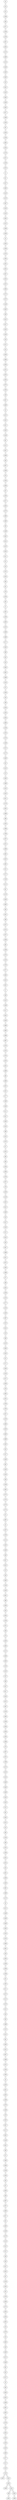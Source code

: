 graph {
n0;
n1;
n2;
n3;
n4;
n5;
n6;
n7;
n8;
n9;
n10;
n11;
n12;
n13;
n14;
n15;
n16;
n17;
n18;
n19;
n20;
n21;
n22;
n23;
n24;
n25;
n26;
n27;
n28;
n29;
n30;
n31;
n32;
n33;
n34;
n35;
n36;
n37;
n38;
n39;
n40;
n41;
n42;
n43;
n44;
n45;
n46;
n47;
n48;
n49;
n50;
n51;
n52;
n53;
n54;
n55;
n56;
n57;
n58;
n59;
n60;
n61;
n62;
n63;
n64;
n65;
n66;
n67;
n68;
n69;
n70;
n71;
n72;
n73;
n74;
n75;
n76;
n77;
n78;
n79;
n80;
n81;
n82;
n83;
n84;
n85;
n86;
n87;
n88;
n89;
n90;
n91;
n92;
n93;
n94;
n95;
n96;
n97;
n98;
n99;
n100;
n101;
n102;
n103;
n104;
n105;
n106;
n107;
n108;
n109;
n110;
n111;
n112;
n113;
n114;
n115;
n116;
n117;
n118;
n119;
n120;
n121;
n122;
n123;
n124;
n125;
n126;
n127;
n128;
n129;
n130;
n131;
n132;
n133;
n134;
n135;
n136;
n137;
n138;
n139;
n140;
n141;
n142;
n143;
n144;
n145;
n146;
n147;
n148;
n149;
n150;
n151;
n152;
n153;
n154;
n155;
n156;
n157;
n158;
n159;
n160;
n161;
n162;
n163;
n164;
n165;
n166;
n167;
n168;
n169;
n170;
n171;
n172;
n173;
n174;
n175;
n176;
n177;
n178;
n179;
n180;
n181;
n182;
n183;
n184;
n185;
n186;
n187;
n188;
n189;
n190;
n191;
n192;
n193;
n194;
n195;
n196;
n197;
n198;
n199;
n200;
n201;
n202;
n203;
n204;
n205;
n206;
n207;
n208;
n209;
n210;
n211;
n212;
n213;
n214;
n215;
n216;
n217;
n218;
n219;
n220;
n221;
n222;
n223;
n224;
n225;
n226;
n227;
n228;
n229;
n230;
n231;
n232;
n233;
n234;
n235;
n236;
n237;
n238;
n239;
n240;
n241;
n242;
n243;
n244;
n245;
n246;
n247;
n248;
n249;
n250;
n251;
n252;
n253;
n254;
n255;
n256;
n257;
n258;
n259;
n260;
n261;
n262;
n263;
n264;
n265;
n266;
n267;
n268;
n269;
n270;
n271;
n272;
n273;
n274;
n275;
n276;
n277;
n278;
n279;
n280;
n281;
n282;
n283;
n284;
n285;
n286;
n287;
n288;
n289;
n290;
n291;
n292;
n293;
n294;
n295;
n296;
n297;
n298;
n299;
n300;
n301;
n302;
n303;
n304;
n305;
n306;
n307;
n308;
n309;
n310;
n311;
n312;
n313;
n314;
n315;
n316;
n317;
n318;
n319;
n320;
n321;
n322;
n323;
n324;
n325;
n326;
n327;
n328;
n329;
n330;
n331;
n332;
n333;
n334;
n335;
n336;
n337;
n338;
n339;
n340;
n341;
n342;
n343;
n344;
n345;
n346;
n347;
n348;
n349;
n350;
n351;
n352;
n353;
n354;
n355;
n356;
n357;
n358;
n359;
n360;
n361;
n362;
n363;
n364;
n365;
n366;
n367;
n368;
n369;
n370;
n371;
n372;
n373;
n374;
n375;
n376;
n377;
n378;
n379;
n380;
n381;
n382;
n383;
n384;
n385;
n386;
n387;
n388;
n389;
n390;
n391;
n392;
n393;
n394;
n395;
n396;
n397;
n398;
n399;
n400;
n401;
n402;
n403;
n404;
n405;
n406;
n407;
n408;
n409;
n410;
n411;
n412;
n413;
n414;
n415;
n416;
n417;
n418;
n419;
n420;
n421;
n422;
n423;
n424;
n425;
n426;
n427;
n428;
n429;
n430;
n431;
n432;
n433;
n434;
n435;
n436;
n437;
n438;
n439;
n440;
n441;
n442;
n443;
n444;
n445;
n446;
n447;
n448;
n449;
n450;
n451;
n452;
n453;
n454;
n455;
n456;
n457;
n458;
n459;
n460;
n461;
n462;
n463;
n464;
n465;
n466;
n467;
n468;
n469;
n470;
n471;
n472;
n473;
n474;
n475;
n476;
n477;
n478;
n479;
n480;
n481;
n482;
n483;
n484;
n485;
n486;
n487;
n488;
n489;
n490;
n491;
n492;
n493;
n494;
n495;
n496;
n497;
n498;
n499;
n0 -- n14;
n1 -- n310;
n1 -- n47;
n2 -- n481;
n2 -- n92;
n3 -- n408;
n3 -- n474;
n4 -- n454;
n4 -- n338;
n5 -- n397;
n5 -- n197;
n6 -- n375;
n6 -- n170;
n7 -- n331;
n7 -- n38;
n8 -- n372;
n8 -- n83;
n9 -- n383;
n9 -- n418;
n10 -- n232;
n10 -- n21;
n11 -- n174;
n11 -- n397;
n12 -- n189;
n12 -- n14;
n13 -- n65;
n13 -- n215;
n14 -- n0;
n14 -- n12;
n15 -- n458;
n15 -- n121;
n16 -- n290;
n16 -- n147;
n17 -- n202;
n17 -- n470;
n18 -- n358;
n18 -- n482;
n19 -- n100;
n19 -- n121;
n20 -- n55;
n20 -- n365;
n21 -- n411;
n21 -- n10;
n22 -- n334;
n22 -- n271;
n23 -- n352;
n23 -- n476;
n24 -- n439;
n24 -- n340;
n25 -- n351;
n25 -- n414;
n26 -- n493;
n26 -- n280;
n27 -- n35;
n27 -- n450;
n28 -- n265;
n28 -- n491;
n29 -- n239;
n29 -- n257;
n30 -- n48;
n30 -- n237;
n31 -- n317;
n31 -- n263;
n32 -- n409;
n32 -- n153;
n33 -- n300;
n33 -- n261;
n34 -- n493;
n34 -- n476;
n35 -- n165;
n35 -- n27;
n36 -- n341;
n36 -- n362;
n37 -- n332;
n37 -- n126;
n38 -- n132;
n38 -- n7;
n39 -- n104;
n39 -- n249;
n40 -- n73;
n40 -- n465;
n41 -- n76;
n41 -- n84;
n42 -- n479;
n42 -- n355;
n43 -- n456;
n43 -- n98;
n44 -- n131;
n44 -- n93;
n45 -- n309;
n45 -- n337;
n46 -- n327;
n46 -- n269;
n47 -- n1;
n47 -- n107;
n48 -- n422;
n48 -- n30;
n49 -- n350;
n49 -- n437;
n50 -- n407;
n50 -- n424;
n51 -- n198;
n51 -- n492;
n52 -- n61;
n52 -- n372;
n53 -- n427;
n53 -- n262;
n54 -- n344;
n54 -- n200;
n55 -- n66;
n55 -- n20;
n56 -- n241;
n56 -- n74;
n57 -- n308;
n57 -- n163;
n58 -- n450;
n58 -- n367;
n59 -- n410;
n59 -- n400;
n60 -- n140;
n60 -- n242;
n61 -- n446;
n61 -- n52;
n62 -- n288;
n62 -- n183;
n63 -- n392;
n63 -- n441;
n64 -- n164;
n64 -- n80;
n65 -- n13;
n65 -- n140;
n66 -- n404;
n66 -- n55;
n67 -- n112;
n67 -- n136;
n68 -- n287;
n68 -- n167;
n69 -- n137;
n69 -- n441;
n70 -- n289;
n70 -- n307;
n71 -- n460;
n71 -- n90;
n72 -- n456;
n72 -- n145;
n73 -- n315;
n73 -- n40;
n74 -- n428;
n74 -- n56;
n75 -- n153;
n75 -- n385;
n76 -- n229;
n76 -- n41;
n77 -- n488;
n77 -- n88;
n78 -- n199;
n78 -- n333;
n79 -- n96;
n79 -- n324;
n80 -- n202;
n80 -- n64;
n81 -- n213;
n81 -- n295;
n82 -- n348;
n82 -- n166;
n83 -- n443;
n83 -- n8;
n84 -- n320;
n84 -- n41;
n85 -- n188;
n85 -- n480;
n86 -- n469;
n86 -- n453;
n87 -- n184;
n87 -- n459;
n88 -- n77;
n88 -- n442;
n89 -- n301;
n89 -- n200;
n90 -- n71;
n90 -- n431;
n91 -- n292;
n91 -- n231;
n92 -- n229;
n92 -- n2;
n93 -- n496;
n93 -- n44;
n94 -- n189;
n94 -- n471;
n95 -- n489;
n95 -- n360;
n96 -- n79;
n96 -- n276;
n97 -- n179;
n97 -- n274;
n98 -- n43;
n98 -- n326;
n99 -- n220;
n99 -- n152;
n100 -- n19;
n100 -- n235;
n101 -- n295;
n101 -- n457;
n102 -- n386;
n102 -- n203;
n103 -- n261;
n103 -- n495;
n104 -- n183;
n104 -- n39;
n105 -- n416;
n105 -- n233;
n106 -- n463;
n106 -- n346;
n107 -- n393;
n107 -- n47;
n108 -- n159;
n108 -- n471;
n109 -- n176;
n109 -- n263;
n110 -- n498;
n110 -- n304;
n111 -- n336;
n111 -- n247;
n112 -- n347;
n112 -- n67;
n113 -- n494;
n113 -- n349;
n114 -- n240;
n114 -- n182;
n115 -- n378;
n115 -- n473;
n116 -- n244;
n116 -- n412;
n117 -- n196;
n117 -- n445;
n118 -- n162;
n118 -- n264;
n119 -- n176;
n119 -- n413;
n120 -- n387;
n120 -- n142;
n121 -- n15;
n121 -- n19;
n122 -- n296;
n122 -- n395;
n123 -- n394;
n123 -- n339;
n124 -- n248;
n124 -- n498;
n125 -- n177;
n125 -- n238;
n126 -- n37;
n126 -- n355;
n127 -- n358;
n127 -- n144;
n128 -- n463;
n128 -- n497;
n129 -- n181;
n129 -- n239;
n130 -- n207;
n130 -- n484;
n131 -- n378;
n131 -- n44;
n132 -- n196;
n132 -- n38;
n133 -- n429;
n133 -- n395;
n134 -- n177;
n134 -- n180;
n135 -- n254;
n135 -- n466;
n136 -- n335;
n136 -- n67;
n137 -- n69;
n137 -- n214;
n138 -- n459;
n138 -- n462;
n139 -- n306;
n139 -- n165;
n140 -- n60;
n140 -- n65;
n141 -- n499;
n141 -- n194;
n142 -- n319;
n142 -- n120;
n143 -- n250;
n143 -- n224;
n144 -- n127;
n144 -- n260;
n145 -- n72;
n145 -- n399;
n146 -- n400;
n146 -- n370;
n147 -- n16;
n147 -- n230;
n148 -- n281;
n148 -- n431;
n149 -- n483;
n149 -- n253;
n150 -- n228;
n150 -- n287;
n151 -- n204;
n151 -- n225;
n152 -- n99;
n152 -- n470;
n153 -- n75;
n153 -- n32;
n154 -- n216;
n154 -- n449;
n155 -- n266;
n155 -- n303;
n156 -- n310;
n156 -- n412;
n157 -- n348;
n157 -- n214;
n158 -- n344;
n158 -- n241;
n159 -- n108;
n159 -- n297;
n160 -- n242;
n160 -- n342;
n161 -- n321;
n161 -- n474;
n162 -- n118;
n162 -- n345;
n163 -- n57;
n163 -- n217;
n164 -- n284;
n164 -- n64;
n165 -- n35;
n165 -- n139;
n166 -- n82;
n166 -- n224;
n167 -- n68;
n167 -- n417;
n168 -- n375;
n168 -- n209;
n169 -- n313;
n169 -- n219;
n170 -- n389;
n170 -- n6;
n171 -- n404;
n171 -- n398;
n172 -- n281;
n172 -- n267;
n173 -- n313;
n173 -- n409;
n174 -- n11;
n174 -- n278;
n175 -- n205;
n175 -- n436;
n176 -- n109;
n176 -- n119;
n177 -- n134;
n177 -- n125;
n178 -- n421;
n178 -- n302;
n179 -- n356;
n179 -- n97;
n180 -- n134;
n180 -- n487;
n181 -- n129;
n181 -- n415;
n182 -- n114;
n182 -- n269;
n183 -- n104;
n183 -- n62;
n184 -- n87;
n184 -- n406;
n185 -- n289;
n185 -- n328;
n186 -- n425;
n186 -- n379;
n187 -- n312;
n187 -- n299;
n188 -- n402;
n188 -- n85;
n189 -- n94;
n189 -- n12;
n190 -- n303;
n190 -- n481;
n191 -- n482;
n191 -- n258;
n192 -- n326;
n192 -- n444;
n193 -- n301;
n193 -- n246;
n194 -- n383;
n194 -- n141;
n195 -- n435;
n195 -- n341;
n195 -- n286;
n196 -- n117;
n196 -- n132;
n197 -- n240;
n197 -- n5;
n198 -- n208;
n198 -- n51;
n199 -- n379;
n199 -- n78;
n200 -- n54;
n200 -- n89;
n201 -- n322;
n201 -- n277;
n202 -- n17;
n202 -- n80;
n203 -- n102;
n203 -- n421;
n204 -- n390;
n204 -- n151;
n205 -- n175;
n205 -- n234;
n206 -- n434;
n206 -- n440;
n207 -- n130;
n207 -- n293;
n208 -- n198;
n208 -- n236;
n209 -- n448;
n209 -- n168;
n210 -- n273;
n210 -- n278;
n211 -- n492;
n211 -- n473;
n212 -- n377;
n212 -- n243;
n213 -- n81;
n213 -- n223;
n214 -- n137;
n214 -- n157;
n215 -- n292;
n215 -- n13;
n216 -- n376;
n216 -- n154;
n217 -- n343;
n217 -- n163;
n218 -- n393;
n218 -- n279;
n219 -- n169;
n219 -- n253;
n220 -- n99;
n220 -- n285;
n221 -- n424;
n221 -- n230;
n222 -- n364;
n222 -- n245;
n223 -- n213;
n223 -- n496;
n224 -- n166;
n224 -- n143;
n225 -- n353;
n225 -- n151;
n226 -- n284;
n226 -- n257;
n227 -- n410;
n227 -- n235;
n228 -- n330;
n228 -- n150;
n229 -- n76;
n229 -- n92;
n230 -- n147;
n230 -- n221;
n231 -- n420;
n231 -- n91;
n232 -- n320;
n232 -- n10;
n233 -- n345;
n233 -- n105;
n234 -- n352;
n234 -- n205;
n235 -- n100;
n235 -- n227;
n236 -- n265;
n236 -- n208;
n237 -- n332;
n237 -- n30;
n238 -- n442;
n238 -- n125;
n239 -- n129;
n239 -- n29;
n240 -- n114;
n240 -- n197;
n241 -- n56;
n241 -- n158;
n242 -- n60;
n242 -- n160;
n243 -- n318;
n243 -- n212;
n244 -- n116;
n244 -- n462;
n245 -- n447;
n245 -- n222;
n246 -- n193;
n246 -- n465;
n247 -- n111;
n247 -- n285;
n248 -- n283;
n248 -- n124;
n249 -- n382;
n249 -- n39;
n250 -- n371;
n250 -- n143;
n251 -- n381;
n251 -- n272;
n252 -- n298;
n252 -- n307;
n253 -- n219;
n253 -- n149;
n254 -- n135;
n254 -- n305;
n255 -- n331;
n255 -- n464;
n256 -- n282;
n256 -- n495;
n257 -- n29;
n257 -- n226;
n258 -- n191;
n258 -- n293;
n259 -- n272;
n259 -- n274;
n260 -- n271;
n260 -- n144;
n261 -- n103;
n261 -- n33;
n262 -- n368;
n262 -- n53;
n263 -- n31;
n263 -- n109;
n264 -- n118;
n264 -- n432;
n265 -- n28;
n265 -- n236;
n266 -- n398;
n266 -- n155;
n267 -- n172;
n267 -- n333;
n268 -- n485;
n268 -- n387;
n269 -- n46;
n269 -- n182;
n270 -- n343;
n270 -- n380;
n271 -- n260;
n271 -- n22;
n272 -- n251;
n272 -- n259;
n273 -- n382;
n273 -- n210;
n274 -- n259;
n274 -- n97;
n275 -- n364;
n275 -- n370;
n276 -- n96;
n276 -- n384;
n277 -- n201;
n277 -- n468;
n278 -- n174;
n278 -- n210;
n279 -- n467;
n279 -- n218;
n280 -- n26;
n280 -- n374;
n281 -- n172;
n281 -- n148;
n282 -- n256;
n282 -- n477;
n283 -- n300;
n283 -- n248;
n284 -- n164;
n284 -- n226;
n285 -- n220;
n285 -- n247;
n286 -- n195;
n287 -- n68;
n287 -- n150;
n288 -- n427;
n288 -- n62;
n289 -- n185;
n289 -- n70;
n290 -- n415;
n290 -- n16;
n291 -- n455;
n291 -- n394;
n292 -- n91;
n292 -- n215;
n293 -- n207;
n293 -- n258;
n294 -- n341;
n294 -- n388;
n295 -- n81;
n295 -- n101;
n296 -- n338;
n296 -- n122;
n297 -- n159;
n297 -- n304;
n298 -- n252;
n298 -- n376;
n299 -- n187;
n299 -- n366;
n300 -- n283;
n300 -- n33;
n301 -- n193;
n301 -- n89;
n302 -- n178;
n302 -- n469;
n303 -- n190;
n303 -- n155;
n304 -- n110;
n304 -- n297;
n305 -- n448;
n305 -- n254;
n306 -- n460;
n306 -- n139;
n307 -- n252;
n307 -- n70;
n308 -- n57;
n308 -- n340;
n309 -- n347;
n309 -- n45;
n310 -- n1;
n310 -- n156;
n311 -- n472;
n311 -- n369;
n312 -- n187;
n312 -- n396;
n313 -- n169;
n313 -- n173;
n314 -- n402;
n314 -- n478;
n315 -- n73;
n315 -- n327;
n316 -- n475;
n316 -- n417;
n317 -- n31;
n317 -- n490;
n318 -- n435;
n318 -- n433;
n318 -- n243;
n319 -- n419;
n319 -- n142;
n320 -- n232;
n320 -- n84;
n321 -- n335;
n321 -- n161;
n322 -- n201;
n322 -- n360;
n323 -- n324;
n323 -- n487;
n324 -- n79;
n324 -- n323;
n325 -- n443;
n325 -- n438;
n326 -- n192;
n326 -- n98;
n327 -- n315;
n327 -- n46;
n328 -- n185;
n328 -- n346;
n329 -- n403;
n329 -- n484;
n330 -- n228;
n330 -- n349;
n331 -- n7;
n331 -- n255;
n332 -- n37;
n332 -- n237;
n333 -- n267;
n333 -- n78;
n334 -- n384;
n334 -- n22;
n335 -- n321;
n335 -- n136;
n336 -- n111;
n336 -- n468;
n337 -- n439;
n337 -- n45;
n338 -- n4;
n338 -- n296;
n339 -- n454;
n339 -- n123;
n340 -- n308;
n340 -- n24;
n341 -- n294;
n341 -- n36;
n341 -- n195;
n342 -- n160;
n342 -- n414;
n343 -- n270;
n343 -- n217;
n344 -- n54;
n344 -- n158;
n345 -- n162;
n345 -- n233;
n346 -- n328;
n346 -- n106;
n347 -- n309;
n347 -- n112;
n348 -- n82;
n348 -- n157;
n349 -- n330;
n349 -- n113;
n350 -- n49;
n350 -- n373;
n351 -- n359;
n351 -- n25;
n352 -- n23;
n352 -- n234;
n353 -- n225;
n353 -- n373;
n354 -- n411;
n354 -- n478;
n355 -- n126;
n355 -- n42;
n356 -- n179;
n356 -- n392;
n357 -- n367;
n357 -- n490;
n358 -- n18;
n358 -- n127;
n359 -- n351;
n359 -- n430;
n360 -- n322;
n360 -- n95;
n361 -- n389;
n361 -- n430;
n362 -- n36;
n363 -- n416;
n363 -- n377;
n364 -- n222;
n364 -- n275;
n365 -- n391;
n365 -- n20;
n366 -- n299;
n366 -- n453;
n367 -- n58;
n367 -- n357;
n368 -- n403;
n368 -- n262;
n369 -- n407;
n369 -- n311;
n370 -- n275;
n370 -- n146;
n371 -- n250;
n371 -- n464;
n372 -- n8;
n372 -- n52;
n373 -- n350;
n373 -- n353;
n374 -- n446;
n374 -- n280;
n375 -- n168;
n375 -- n6;
n376 -- n216;
n376 -- n298;
n377 -- n363;
n377 -- n212;
n378 -- n131;
n378 -- n115;
n379 -- n199;
n379 -- n186;
n380 -- n270;
n380 -- n480;
n381 -- n251;
n381 -- n423;
n382 -- n273;
n382 -- n249;
n383 -- n9;
n383 -- n194;
n384 -- n334;
n384 -- n276;
n385 -- n75;
n385 -- n386;
n386 -- n102;
n386 -- n385;
n387 -- n268;
n387 -- n120;
n388 -- n294;
n389 -- n361;
n389 -- n170;
n390 -- n204;
n390 -- n458;
n391 -- n365;
n391 -- n399;
n392 -- n356;
n392 -- n63;
n393 -- n107;
n393 -- n218;
n394 -- n291;
n394 -- n123;
n395 -- n133;
n395 -- n122;
n396 -- n312;
n396 -- n461;
n397 -- n11;
n397 -- n5;
n398 -- n266;
n398 -- n171;
n399 -- n391;
n399 -- n145;
n400 -- n146;
n400 -- n59;
n401 -- n438;
n401 -- n432;
n402 -- n188;
n402 -- n314;
n403 -- n368;
n403 -- n329;
n404 -- n66;
n404 -- n171;
n405 -- n488;
n405 -- n472;
n406 -- n184;
n406 -- n477;
n407 -- n369;
n407 -- n50;
n408 -- n437;
n408 -- n3;
n409 -- n32;
n409 -- n173;
n410 -- n59;
n410 -- n227;
n411 -- n354;
n411 -- n21;
n412 -- n116;
n412 -- n156;
n413 -- n422;
n413 -- n119;
n414 -- n25;
n414 -- n342;
n415 -- n181;
n415 -- n290;
n416 -- n363;
n416 -- n105;
n417 -- n316;
n417 -- n167;
n418 -- n451;
n418 -- n9;
n419 -- n319;
n419 -- n452;
n420 -- n434;
n420 -- n231;
n421 -- n178;
n421 -- n203;
n422 -- n48;
n422 -- n413;
n423 -- n381;
n423 -- n461;
n424 -- n221;
n424 -- n50;
n425 -- n451;
n425 -- n186;
n426 -- n445;
n426 -- n486;
n427 -- n288;
n427 -- n53;
n428 -- n494;
n428 -- n74;
n429 -- n133;
n429 -- n467;
n430 -- n359;
n430 -- n361;
n431 -- n90;
n431 -- n148;
n432 -- n401;
n432 -- n264;
n433 -- n318;
n434 -- n420;
n434 -- n206;
n435 -- n318;
n435 -- n195;
n436 -- n479;
n436 -- n175;
n437 -- n408;
n437 -- n49;
n438 -- n325;
n438 -- n401;
n439 -- n337;
n439 -- n24;
n440 -- n206;
n440 -- n449;
n441 -- n69;
n441 -- n63;
n442 -- n238;
n442 -- n88;
n443 -- n325;
n443 -- n83;
n444 -- n192;
n444 -- n483;
n445 -- n117;
n445 -- n426;
n446 -- n61;
n446 -- n374;
n447 -- n245;
n447 -- n455;
n448 -- n209;
n448 -- n305;
n449 -- n440;
n449 -- n154;
n450 -- n58;
n450 -- n27;
n451 -- n425;
n451 -- n418;
n452 -- n419;
n452 -- n489;
n453 -- n86;
n453 -- n366;
n454 -- n4;
n454 -- n339;
n455 -- n447;
n455 -- n291;
n456 -- n72;
n456 -- n43;
n457 -- n499;
n457 -- n101;
n458 -- n15;
n458 -- n390;
n459 -- n87;
n459 -- n138;
n460 -- n306;
n460 -- n71;
n461 -- n423;
n461 -- n396;
n462 -- n138;
n462 -- n244;
n463 -- n128;
n463 -- n106;
n464 -- n371;
n464 -- n255;
n465 -- n40;
n465 -- n246;
n466 -- n135;
n466 -- n491;
n467 -- n279;
n467 -- n429;
n468 -- n336;
n468 -- n277;
n469 -- n86;
n469 -- n302;
n470 -- n152;
n470 -- n17;
n471 -- n108;
n471 -- n94;
n472 -- n311;
n472 -- n405;
n473 -- n211;
n473 -- n115;
n474 -- n161;
n474 -- n3;
n475 -- n316;
n475 -- n497;
n476 -- n23;
n476 -- n34;
n477 -- n282;
n477 -- n406;
n478 -- n314;
n478 -- n354;
n479 -- n42;
n479 -- n436;
n480 -- n380;
n480 -- n85;
n481 -- n190;
n481 -- n2;
n482 -- n18;
n482 -- n191;
n483 -- n444;
n483 -- n149;
n484 -- n130;
n484 -- n329;
n485 -- n268;
n485 -- n486;
n486 -- n485;
n486 -- n426;
n487 -- n323;
n487 -- n180;
n488 -- n77;
n488 -- n405;
n489 -- n452;
n489 -- n95;
n490 -- n317;
n490 -- n357;
n491 -- n28;
n491 -- n466;
n492 -- n211;
n492 -- n51;
n493 -- n26;
n493 -- n34;
n494 -- n428;
n494 -- n113;
n495 -- n256;
n495 -- n103;
n496 -- n223;
n496 -- n93;
n497 -- n128;
n497 -- n475;
n498 -- n110;
n498 -- n124;
n499 -- n457;
n499 -- n141;
}
